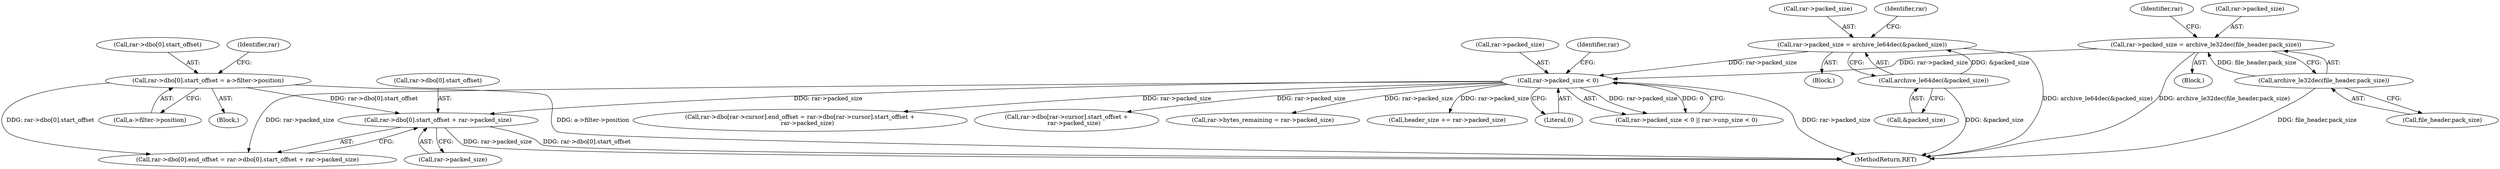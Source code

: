 digraph "0_libarchive_bfcfe6f04ed20db2504db8a254d1f40a1d84eb28_0@pointer" {
"1001433" [label="(Call,rar->dbo[0].start_offset + rar->packed_size)"];
"1001412" [label="(Call,rar->dbo[0].start_offset = a->filter->position)"];
"1000549" [label="(Call,rar->packed_size < 0)"];
"1000515" [label="(Call,rar->packed_size = archive_le64dec(&packed_size))"];
"1000519" [label="(Call,archive_le64dec(&packed_size))"];
"1000531" [label="(Call,rar->packed_size = archive_le32dec(file_header.pack_size))"];
"1000535" [label="(Call,archive_le32dec(file_header.pack_size))"];
"1000121" [label="(Block,)"];
"1000519" [label="(Call,archive_le64dec(&packed_size))"];
"1001434" [label="(Call,rar->dbo[0].start_offset)"];
"1001754" [label="(MethodReturn,RET)"];
"1000520" [label="(Call,&packed_size)"];
"1001420" [label="(Call,a->filter->position)"];
"1001412" [label="(Call,rar->dbo[0].start_offset = a->filter->position)"];
"1000556" [label="(Identifier,rar)"];
"1000541" [label="(Identifier,rar)"];
"1001441" [label="(Call,rar->packed_size)"];
"1000569" [label="(Call,rar->bytes_remaining = rar->packed_size)"];
"1000589" [label="(Call,header_size += rar->packed_size)"];
"1000516" [label="(Call,rar->packed_size)"];
"1000535" [label="(Call,archive_le32dec(file_header.pack_size))"];
"1000536" [label="(Call,file_header.pack_size)"];
"1000553" [label="(Literal,0)"];
"1000515" [label="(Call,rar->packed_size = archive_le64dec(&packed_size))"];
"1001433" [label="(Call,rar->dbo[0].start_offset + rar->packed_size)"];
"1000550" [label="(Call,rar->packed_size)"];
"1001413" [label="(Call,rar->dbo[0].start_offset)"];
"1000532" [label="(Call,rar->packed_size)"];
"1000524" [label="(Identifier,rar)"];
"1000548" [label="(Call,rar->packed_size < 0 || rar->unp_size < 0)"];
"1000531" [label="(Call,rar->packed_size = archive_le32dec(file_header.pack_size))"];
"1001216" [label="(Call,rar->dbo[rar->cursor].end_offset = rar->dbo[rar->cursor].start_offset +\n        rar->packed_size)"];
"1001429" [label="(Identifier,rar)"];
"1001226" [label="(Call,rar->dbo[rar->cursor].start_offset +\n        rar->packed_size)"];
"1000549" [label="(Call,rar->packed_size < 0)"];
"1000530" [label="(Block,)"];
"1000484" [label="(Block,)"];
"1001425" [label="(Call,rar->dbo[0].end_offset = rar->dbo[0].start_offset + rar->packed_size)"];
"1001433" -> "1001425"  [label="AST: "];
"1001433" -> "1001441"  [label="CFG: "];
"1001434" -> "1001433"  [label="AST: "];
"1001441" -> "1001433"  [label="AST: "];
"1001425" -> "1001433"  [label="CFG: "];
"1001433" -> "1001754"  [label="DDG: rar->dbo[0].start_offset"];
"1001433" -> "1001754"  [label="DDG: rar->packed_size"];
"1001412" -> "1001433"  [label="DDG: rar->dbo[0].start_offset"];
"1000549" -> "1001433"  [label="DDG: rar->packed_size"];
"1001412" -> "1000121"  [label="AST: "];
"1001412" -> "1001420"  [label="CFG: "];
"1001413" -> "1001412"  [label="AST: "];
"1001420" -> "1001412"  [label="AST: "];
"1001429" -> "1001412"  [label="CFG: "];
"1001412" -> "1001754"  [label="DDG: a->filter->position"];
"1001412" -> "1001425"  [label="DDG: rar->dbo[0].start_offset"];
"1000549" -> "1000548"  [label="AST: "];
"1000549" -> "1000553"  [label="CFG: "];
"1000550" -> "1000549"  [label="AST: "];
"1000553" -> "1000549"  [label="AST: "];
"1000556" -> "1000549"  [label="CFG: "];
"1000548" -> "1000549"  [label="CFG: "];
"1000549" -> "1001754"  [label="DDG: rar->packed_size"];
"1000549" -> "1000548"  [label="DDG: rar->packed_size"];
"1000549" -> "1000548"  [label="DDG: 0"];
"1000515" -> "1000549"  [label="DDG: rar->packed_size"];
"1000531" -> "1000549"  [label="DDG: rar->packed_size"];
"1000549" -> "1000569"  [label="DDG: rar->packed_size"];
"1000549" -> "1000589"  [label="DDG: rar->packed_size"];
"1000549" -> "1001216"  [label="DDG: rar->packed_size"];
"1000549" -> "1001226"  [label="DDG: rar->packed_size"];
"1000549" -> "1001425"  [label="DDG: rar->packed_size"];
"1000515" -> "1000484"  [label="AST: "];
"1000515" -> "1000519"  [label="CFG: "];
"1000516" -> "1000515"  [label="AST: "];
"1000519" -> "1000515"  [label="AST: "];
"1000524" -> "1000515"  [label="CFG: "];
"1000515" -> "1001754"  [label="DDG: archive_le64dec(&packed_size)"];
"1000519" -> "1000515"  [label="DDG: &packed_size"];
"1000519" -> "1000520"  [label="CFG: "];
"1000520" -> "1000519"  [label="AST: "];
"1000519" -> "1001754"  [label="DDG: &packed_size"];
"1000531" -> "1000530"  [label="AST: "];
"1000531" -> "1000535"  [label="CFG: "];
"1000532" -> "1000531"  [label="AST: "];
"1000535" -> "1000531"  [label="AST: "];
"1000541" -> "1000531"  [label="CFG: "];
"1000531" -> "1001754"  [label="DDG: archive_le32dec(file_header.pack_size)"];
"1000535" -> "1000531"  [label="DDG: file_header.pack_size"];
"1000535" -> "1000536"  [label="CFG: "];
"1000536" -> "1000535"  [label="AST: "];
"1000535" -> "1001754"  [label="DDG: file_header.pack_size"];
}
